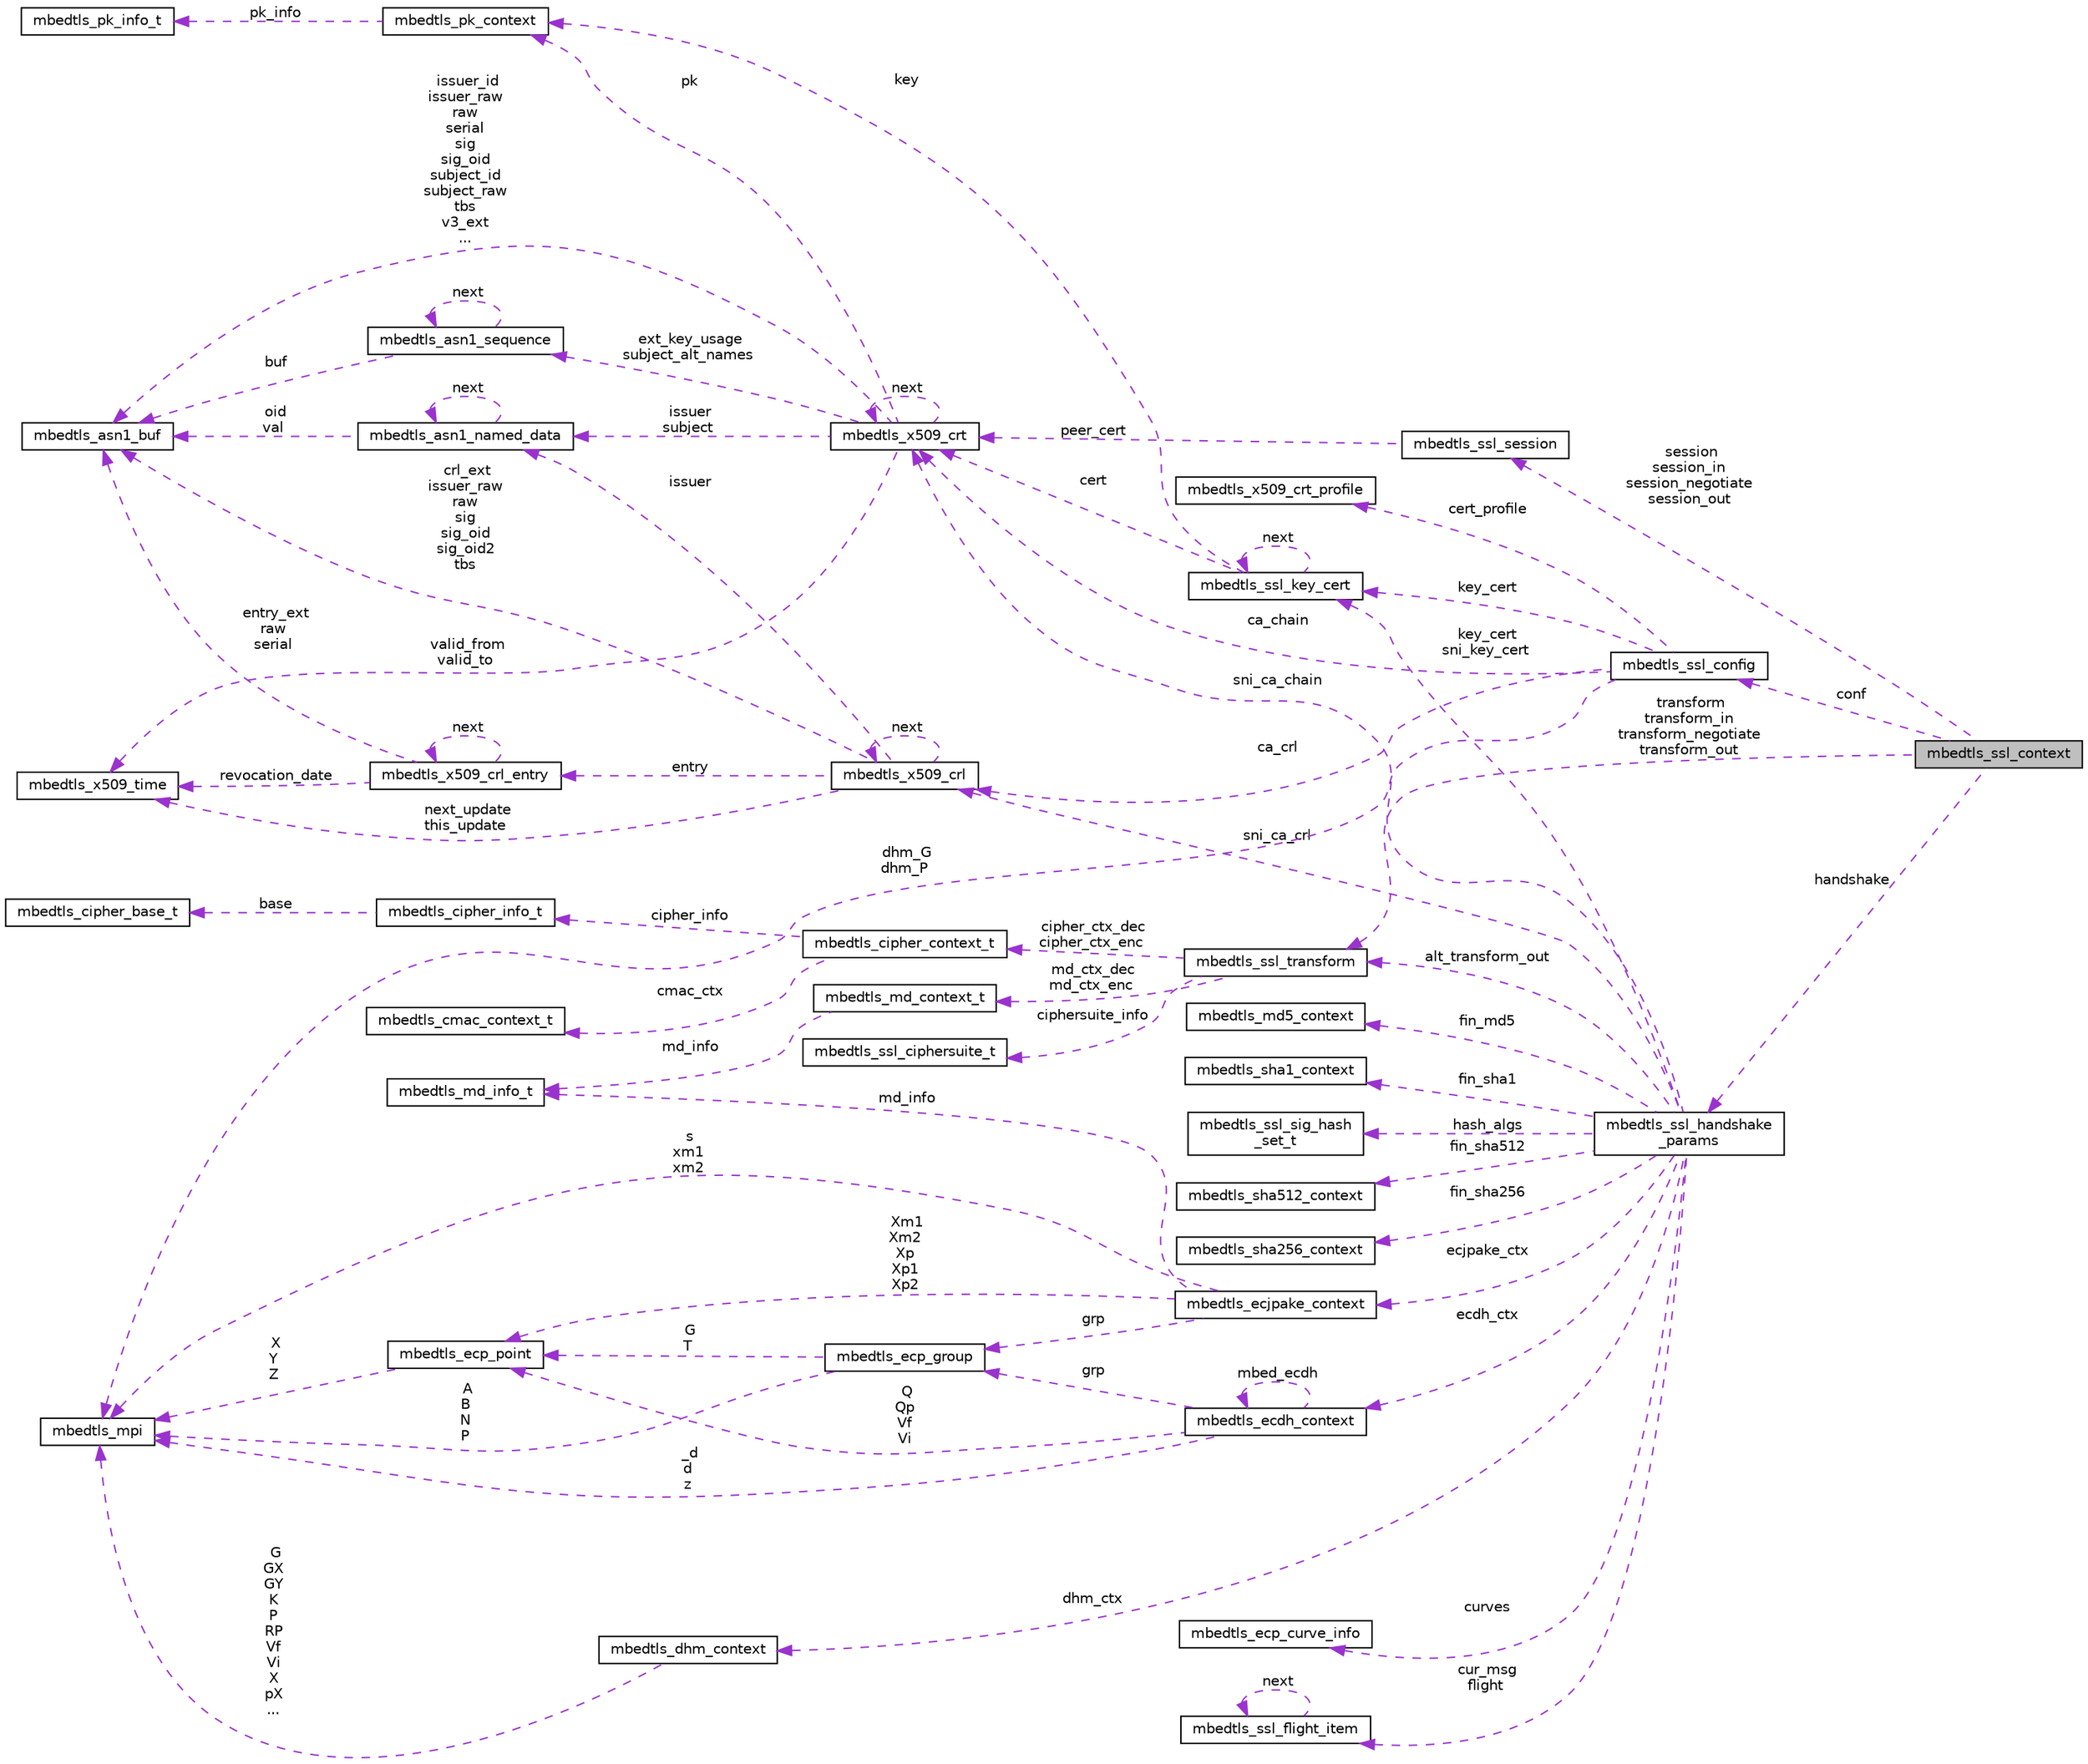 digraph "mbedtls_ssl_context"
{
 // LATEX_PDF_SIZE
  edge [fontname="Helvetica",fontsize="10",labelfontname="Helvetica",labelfontsize="10"];
  node [fontname="Helvetica",fontsize="10",shape=record];
  rankdir="LR";
  Node1 [label="mbedtls_ssl_context",height=0.2,width=0.4,color="black", fillcolor="grey75", style="filled", fontcolor="black",tooltip=" "];
  Node2 -> Node1 [dir="back",color="darkorchid3",fontsize="10",style="dashed",label=" conf" ,fontname="Helvetica"];
  Node2 [label="mbedtls_ssl_config",height=0.2,width=0.4,color="black", fillcolor="white", style="filled",URL="$d7/d69/structmbedtls__ssl__config.html",tooltip=" "];
  Node3 -> Node2 [dir="back",color="darkorchid3",fontsize="10",style="dashed",label=" key_cert" ,fontname="Helvetica"];
  Node3 [label="mbedtls_ssl_key_cert",height=0.2,width=0.4,color="black", fillcolor="white", style="filled",URL="$d3/dd7/structmbedtls__ssl__key__cert.html",tooltip=" "];
  Node3 -> Node3 [dir="back",color="darkorchid3",fontsize="10",style="dashed",label=" next" ,fontname="Helvetica"];
  Node4 -> Node3 [dir="back",color="darkorchid3",fontsize="10",style="dashed",label=" cert" ,fontname="Helvetica"];
  Node4 [label="mbedtls_x509_crt",height=0.2,width=0.4,color="black", fillcolor="white", style="filled",URL="$d6/daa/structmbedtls__x509__crt.html",tooltip=" "];
  Node5 -> Node4 [dir="back",color="darkorchid3",fontsize="10",style="dashed",label=" ext_key_usage\nsubject_alt_names" ,fontname="Helvetica"];
  Node5 [label="mbedtls_asn1_sequence",height=0.2,width=0.4,color="black", fillcolor="white", style="filled",URL="$d7/d3d/structmbedtls__asn1__sequence.html",tooltip=" "];
  Node5 -> Node5 [dir="back",color="darkorchid3",fontsize="10",style="dashed",label=" next" ,fontname="Helvetica"];
  Node6 -> Node5 [dir="back",color="darkorchid3",fontsize="10",style="dashed",label=" buf" ,fontname="Helvetica"];
  Node6 [label="mbedtls_asn1_buf",height=0.2,width=0.4,color="black", fillcolor="white", style="filled",URL="$d4/d6a/structmbedtls__asn1__buf.html",tooltip=" "];
  Node7 -> Node4 [dir="back",color="darkorchid3",fontsize="10",style="dashed",label=" issuer\nsubject" ,fontname="Helvetica"];
  Node7 [label="mbedtls_asn1_named_data",height=0.2,width=0.4,color="black", fillcolor="white", style="filled",URL="$dd/d5f/structmbedtls__asn1__named__data.html",tooltip=" "];
  Node7 -> Node7 [dir="back",color="darkorchid3",fontsize="10",style="dashed",label=" next" ,fontname="Helvetica"];
  Node6 -> Node7 [dir="back",color="darkorchid3",fontsize="10",style="dashed",label=" oid\nval" ,fontname="Helvetica"];
  Node6 -> Node4 [dir="back",color="darkorchid3",fontsize="10",style="dashed",label=" issuer_id\nissuer_raw\nraw\nserial\nsig\nsig_oid\nsubject_id\nsubject_raw\ntbs\nv3_ext\n..." ,fontname="Helvetica"];
  Node8 -> Node4 [dir="back",color="darkorchid3",fontsize="10",style="dashed",label=" valid_from\nvalid_to" ,fontname="Helvetica"];
  Node8 [label="mbedtls_x509_time",height=0.2,width=0.4,color="black", fillcolor="white", style="filled",URL="$d2/dcf/structmbedtls__x509__time.html",tooltip=" "];
  Node4 -> Node4 [dir="back",color="darkorchid3",fontsize="10",style="dashed",label=" next" ,fontname="Helvetica"];
  Node9 -> Node4 [dir="back",color="darkorchid3",fontsize="10",style="dashed",label=" pk" ,fontname="Helvetica"];
  Node9 [label="mbedtls_pk_context",height=0.2,width=0.4,color="black", fillcolor="white", style="filled",URL="$d0/d1b/structmbedtls__pk__context.html",tooltip="Public key container."];
  Node10 -> Node9 [dir="back",color="darkorchid3",fontsize="10",style="dashed",label=" pk_info" ,fontname="Helvetica"];
  Node10 [label="mbedtls_pk_info_t",height=0.2,width=0.4,color="black", fillcolor="white", style="filled",URL="$df/d36/structmbedtls__pk__info__t.html",tooltip=" "];
  Node9 -> Node3 [dir="back",color="darkorchid3",fontsize="10",style="dashed",label=" key" ,fontname="Helvetica"];
  Node11 -> Node2 [dir="back",color="darkorchid3",fontsize="10",style="dashed",label=" cert_profile" ,fontname="Helvetica"];
  Node11 [label="mbedtls_x509_crt_profile",height=0.2,width=0.4,color="black", fillcolor="white", style="filled",URL="$d8/d1b/structmbedtls__x509__crt__profile.html",tooltip=" "];
  Node12 -> Node2 [dir="back",color="darkorchid3",fontsize="10",style="dashed",label=" ca_crl" ,fontname="Helvetica"];
  Node12 [label="mbedtls_x509_crl",height=0.2,width=0.4,color="black", fillcolor="white", style="filled",URL="$d1/d39/structmbedtls__x509__crl.html",tooltip=" "];
  Node13 -> Node12 [dir="back",color="darkorchid3",fontsize="10",style="dashed",label=" entry" ,fontname="Helvetica"];
  Node13 [label="mbedtls_x509_crl_entry",height=0.2,width=0.4,color="black", fillcolor="white", style="filled",URL="$db/d18/structmbedtls__x509__crl__entry.html",tooltip=" "];
  Node13 -> Node13 [dir="back",color="darkorchid3",fontsize="10",style="dashed",label=" next" ,fontname="Helvetica"];
  Node6 -> Node13 [dir="back",color="darkorchid3",fontsize="10",style="dashed",label=" entry_ext\nraw\nserial" ,fontname="Helvetica"];
  Node8 -> Node13 [dir="back",color="darkorchid3",fontsize="10",style="dashed",label=" revocation_date" ,fontname="Helvetica"];
  Node12 -> Node12 [dir="back",color="darkorchid3",fontsize="10",style="dashed",label=" next" ,fontname="Helvetica"];
  Node7 -> Node12 [dir="back",color="darkorchid3",fontsize="10",style="dashed",label=" issuer" ,fontname="Helvetica"];
  Node6 -> Node12 [dir="back",color="darkorchid3",fontsize="10",style="dashed",label=" crl_ext\nissuer_raw\nraw\nsig\nsig_oid\nsig_oid2\ntbs" ,fontname="Helvetica"];
  Node8 -> Node12 [dir="back",color="darkorchid3",fontsize="10",style="dashed",label=" next_update\nthis_update" ,fontname="Helvetica"];
  Node4 -> Node2 [dir="back",color="darkorchid3",fontsize="10",style="dashed",label=" ca_chain" ,fontname="Helvetica"];
  Node14 -> Node2 [dir="back",color="darkorchid3",fontsize="10",style="dashed",label=" dhm_G\ndhm_P" ,fontname="Helvetica"];
  Node14 [label="mbedtls_mpi",height=0.2,width=0.4,color="black", fillcolor="white", style="filled",URL="$d6/d11/structmbedtls__mpi.html",tooltip="MPI structure."];
  Node15 -> Node1 [dir="back",color="darkorchid3",fontsize="10",style="dashed",label=" transform\ntransform_in\ntransform_negotiate\ntransform_out" ,fontname="Helvetica"];
  Node15 [label="mbedtls_ssl_transform",height=0.2,width=0.4,color="black", fillcolor="white", style="filled",URL="$df/d5d/structmbedtls__ssl__transform.html",tooltip=" "];
  Node16 -> Node15 [dir="back",color="darkorchid3",fontsize="10",style="dashed",label=" cipher_ctx_dec\ncipher_ctx_enc" ,fontname="Helvetica"];
  Node16 [label="mbedtls_cipher_context_t",height=0.2,width=0.4,color="black", fillcolor="white", style="filled",URL="$d9/d39/structmbedtls__cipher__context__t.html",tooltip=" "];
  Node17 -> Node16 [dir="back",color="darkorchid3",fontsize="10",style="dashed",label=" cmac_ctx" ,fontname="Helvetica"];
  Node17 [label="mbedtls_cmac_context_t",height=0.2,width=0.4,color="black", fillcolor="white", style="filled",URL="$d0/d35/structmbedtls__cmac__context__t.html",tooltip=" "];
  Node18 -> Node16 [dir="back",color="darkorchid3",fontsize="10",style="dashed",label=" cipher_info" ,fontname="Helvetica"];
  Node18 [label="mbedtls_cipher_info_t",height=0.2,width=0.4,color="black", fillcolor="white", style="filled",URL="$d7/d5a/structmbedtls__cipher__info__t.html",tooltip=" "];
  Node19 -> Node18 [dir="back",color="darkorchid3",fontsize="10",style="dashed",label=" base" ,fontname="Helvetica"];
  Node19 [label="mbedtls_cipher_base_t",height=0.2,width=0.4,color="black", fillcolor="white", style="filled",URL="$df/d32/structmbedtls__cipher__base__t.html",tooltip=" "];
  Node20 -> Node15 [dir="back",color="darkorchid3",fontsize="10",style="dashed",label=" md_ctx_dec\nmd_ctx_enc" ,fontname="Helvetica"];
  Node20 [label="mbedtls_md_context_t",height=0.2,width=0.4,color="black", fillcolor="white", style="filled",URL="$dc/d0a/structmbedtls__md__context__t.html",tooltip=" "];
  Node21 -> Node20 [dir="back",color="darkorchid3",fontsize="10",style="dashed",label=" md_info" ,fontname="Helvetica"];
  Node21 [label="mbedtls_md_info_t",height=0.2,width=0.4,color="black", fillcolor="white", style="filled",URL="$da/dca/structmbedtls__md__info__t.html",tooltip=" "];
  Node22 -> Node15 [dir="back",color="darkorchid3",fontsize="10",style="dashed",label=" ciphersuite_info" ,fontname="Helvetica"];
  Node22 [label="mbedtls_ssl_ciphersuite_t",height=0.2,width=0.4,color="black", fillcolor="white", style="filled",URL="$dd/d7a/structmbedtls__ssl__ciphersuite__t.html",tooltip="This structure is used for storing ciphersuite information."];
  Node23 -> Node1 [dir="back",color="darkorchid3",fontsize="10",style="dashed",label=" handshake" ,fontname="Helvetica"];
  Node23 [label="mbedtls_ssl_handshake\l_params",height=0.2,width=0.4,color="black", fillcolor="white", style="filled",URL="$de/dee/structmbedtls__ssl__handshake__params.html",tooltip=" "];
  Node24 -> Node23 [dir="back",color="darkorchid3",fontsize="10",style="dashed",label=" cur_msg\nflight" ,fontname="Helvetica"];
  Node24 [label="mbedtls_ssl_flight_item",height=0.2,width=0.4,color="black", fillcolor="white", style="filled",URL="$d2/d5f/structmbedtls__ssl__flight__item.html",tooltip=" "];
  Node24 -> Node24 [dir="back",color="darkorchid3",fontsize="10",style="dashed",label=" next" ,fontname="Helvetica"];
  Node25 -> Node23 [dir="back",color="darkorchid3",fontsize="10",style="dashed",label=" ecjpake_ctx" ,fontname="Helvetica"];
  Node25 [label="mbedtls_ecjpake_context",height=0.2,width=0.4,color="black", fillcolor="white", style="filled",URL="$d7/d95/structmbedtls__ecjpake__context.html",tooltip=" "];
  Node21 -> Node25 [dir="back",color="darkorchid3",fontsize="10",style="dashed",label=" md_info" ,fontname="Helvetica"];
  Node26 -> Node25 [dir="back",color="darkorchid3",fontsize="10",style="dashed",label=" grp" ,fontname="Helvetica"];
  Node26 [label="mbedtls_ecp_group",height=0.2,width=0.4,color="black", fillcolor="white", style="filled",URL="$d3/d9c/structmbedtls__ecp__group.html",tooltip="The ECP group structure."];
  Node27 -> Node26 [dir="back",color="darkorchid3",fontsize="10",style="dashed",label=" G\nT" ,fontname="Helvetica"];
  Node27 [label="mbedtls_ecp_point",height=0.2,width=0.4,color="black", fillcolor="white", style="filled",URL="$dc/d5a/structmbedtls__ecp__point.html",tooltip="The ECP point structure, in Jacobian coordinates."];
  Node14 -> Node27 [dir="back",color="darkorchid3",fontsize="10",style="dashed",label=" X\nY\nZ" ,fontname="Helvetica"];
  Node14 -> Node26 [dir="back",color="darkorchid3",fontsize="10",style="dashed",label=" A\nB\nN\nP" ,fontname="Helvetica"];
  Node27 -> Node25 [dir="back",color="darkorchid3",fontsize="10",style="dashed",label=" Xm1\nXm2\nXp\nXp1\nXp2" ,fontname="Helvetica"];
  Node14 -> Node25 [dir="back",color="darkorchid3",fontsize="10",style="dashed",label=" s\nxm1\nxm2" ,fontname="Helvetica"];
  Node28 -> Node23 [dir="back",color="darkorchid3",fontsize="10",style="dashed",label=" dhm_ctx" ,fontname="Helvetica"];
  Node28 [label="mbedtls_dhm_context",height=0.2,width=0.4,color="black", fillcolor="white", style="filled",URL="$dd/d97/structmbedtls__dhm__context.html",tooltip="The DHM context structure."];
  Node14 -> Node28 [dir="back",color="darkorchid3",fontsize="10",style="dashed",label=" G\nGX\nGY\nK\nP\nRP\nVf\nVi\nX\npX\n..." ,fontname="Helvetica"];
  Node3 -> Node23 [dir="back",color="darkorchid3",fontsize="10",style="dashed",label=" key_cert\nsni_key_cert" ,fontname="Helvetica"];
  Node29 -> Node23 [dir="back",color="darkorchid3",fontsize="10",style="dashed",label=" fin_md5" ,fontname="Helvetica"];
  Node29 [label="mbedtls_md5_context",height=0.2,width=0.4,color="black", fillcolor="white", style="filled",URL="$d6/db7/structmbedtls__md5__context.html",tooltip="MD5 context structure."];
  Node15 -> Node23 [dir="back",color="darkorchid3",fontsize="10",style="dashed",label=" alt_transform_out" ,fontname="Helvetica"];
  Node12 -> Node23 [dir="back",color="darkorchid3",fontsize="10",style="dashed",label=" sni_ca_crl" ,fontname="Helvetica"];
  Node30 -> Node23 [dir="back",color="darkorchid3",fontsize="10",style="dashed",label=" fin_sha1" ,fontname="Helvetica"];
  Node30 [label="mbedtls_sha1_context",height=0.2,width=0.4,color="black", fillcolor="white", style="filled",URL="$df/d24/structmbedtls__sha1__context.html",tooltip="The SHA-1 context structure."];
  Node31 -> Node23 [dir="back",color="darkorchid3",fontsize="10",style="dashed",label=" hash_algs" ,fontname="Helvetica"];
  Node31 [label="mbedtls_ssl_sig_hash\l_set_t",height=0.2,width=0.4,color="black", fillcolor="white", style="filled",URL="$db/d21/structmbedtls__ssl__sig__hash__set__t.html",tooltip=" "];
  Node32 -> Node23 [dir="back",color="darkorchid3",fontsize="10",style="dashed",label=" fin_sha512" ,fontname="Helvetica"];
  Node32 [label="mbedtls_sha512_context",height=0.2,width=0.4,color="black", fillcolor="white", style="filled",URL="$db/dc2/structmbedtls__sha512__context.html",tooltip="The SHA-512 context structure."];
  Node4 -> Node23 [dir="back",color="darkorchid3",fontsize="10",style="dashed",label=" sni_ca_chain" ,fontname="Helvetica"];
  Node33 -> Node23 [dir="back",color="darkorchid3",fontsize="10",style="dashed",label=" fin_sha256" ,fontname="Helvetica"];
  Node33 [label="mbedtls_sha256_context",height=0.2,width=0.4,color="black", fillcolor="white", style="filled",URL="$de/df3/structmbedtls__sha256__context.html",tooltip="The SHA-256 context structure."];
  Node34 -> Node23 [dir="back",color="darkorchid3",fontsize="10",style="dashed",label=" curves" ,fontname="Helvetica"];
  Node34 [label="mbedtls_ecp_curve_info",height=0.2,width=0.4,color="black", fillcolor="white", style="filled",URL="$d8/dbb/structmbedtls__ecp__curve__info.html",tooltip=" "];
  Node35 -> Node23 [dir="back",color="darkorchid3",fontsize="10",style="dashed",label=" ecdh_ctx" ,fontname="Helvetica"];
  Node35 [label="mbedtls_ecdh_context",height=0.2,width=0.4,color="black", fillcolor="white", style="filled",URL="$d4/da5/structmbedtls__ecdh__context.html",tooltip="The ECDH context structure."];
  Node26 -> Node35 [dir="back",color="darkorchid3",fontsize="10",style="dashed",label=" grp" ,fontname="Helvetica"];
  Node27 -> Node35 [dir="back",color="darkorchid3",fontsize="10",style="dashed",label=" Q\nQp\nVf\nVi" ,fontname="Helvetica"];
  Node35 -> Node35 [dir="back",color="darkorchid3",fontsize="10",style="dashed",label=" mbed_ecdh" ,fontname="Helvetica"];
  Node14 -> Node35 [dir="back",color="darkorchid3",fontsize="10",style="dashed",label=" _d\nd\nz" ,fontname="Helvetica"];
  Node36 -> Node1 [dir="back",color="darkorchid3",fontsize="10",style="dashed",label=" session\nsession_in\nsession_negotiate\nsession_out" ,fontname="Helvetica"];
  Node36 [label="mbedtls_ssl_session",height=0.2,width=0.4,color="black", fillcolor="white", style="filled",URL="$da/def/structmbedtls__ssl__session.html",tooltip=" "];
  Node4 -> Node36 [dir="back",color="darkorchid3",fontsize="10",style="dashed",label=" peer_cert" ,fontname="Helvetica"];
}
